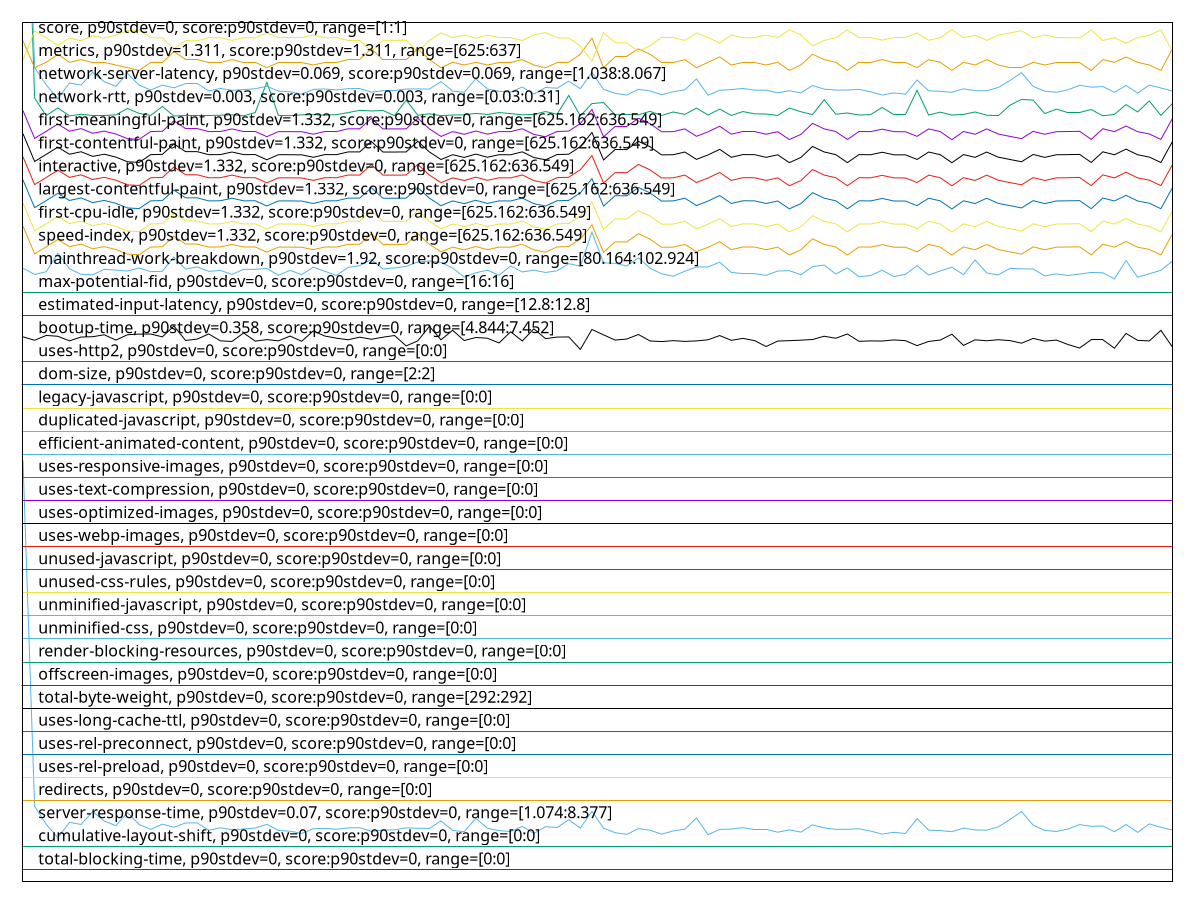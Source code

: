 reset
set terminal svg size 640, 4440 enhanced background rgb 'white'
set output "report_00007_2020-12-11T15:55:29.892Z/correlation/empty/correlation.svg"

$totalBlockingTimeP90Stdev0ScoreP90Stdev0Range00 <<EOF
0 0.5
1 0.5
2 0.5
3 0.5
4 0.5
5 0.5
6 0.5
7 0.5
8 0.5
9 0.5
10 0.5
11 0.5
12 0.5
13 0.5
14 0.5
15 0.5
16 0.5
17 0.5
18 0.5
19 0.5
20 0.5
21 0.5
22 0.5
23 0.5
24 0.5
25 0.5
26 0.5
27 0.5
28 0.5
29 0.5
30 0.5
31 0.5
32 0.5
33 0.5
34 0.5
35 0.5
36 0.5
37 0.5
38 0.5
39 0.5
40 0.5
41 0.5
42 0.5
43 0.5
44 0.5
45 0.5
46 0.5
47 0.5
48 0.5
49 0.5
50 0.5
51 0.5
52 0.5
53 0.5
54 0.5
55 0.5
56 0.5
57 0.5
58 0.5
59 0.5
60 0.5
61 0.5
62 0.5
63 0.5
64 0.5
65 0.5
66 0.5
67 0.5
68 0.5
69 0.5
70 0.5
71 0.5
72 0.5
73 0.5
74 0.5
75 0.5
76 0.5
77 0.5
78 0.5
79 0.5
80 0.5
81 0.5
82 0.5
83 0.5
84 0.5
85 0.5
86 0.5
87 0.5
88 0.5
89 0.5
90 0.5
91 0.5
92 0.5
93 0.5
94 0.5
95 0.5
96 0.5
97 0.5
98 0.5
99 0.5
EOF

$cumulativeLayoutShiftP90Stdev0ScoreP90Stdev0Range00 <<EOF
0 1.5
1 1.5
2 1.5
3 1.5
4 1.5
5 1.5
6 1.5
7 1.5
8 1.5
9 1.5
10 1.5
11 1.5
12 1.5
13 1.5
14 1.5
15 1.5
16 1.5
17 1.5
18 1.5
19 1.5
20 1.5
21 1.5
22 1.5
23 1.5
24 1.5
25 1.5
26 1.5
27 1.5
28 1.5
29 1.5
30 1.5
31 1.5
32 1.5
33 1.5
34 1.5
35 1.5
36 1.5
37 1.5
38 1.5
39 1.5
40 1.5
41 1.5
42 1.5
43 1.5
44 1.5
45 1.5
46 1.5
47 1.5
48 1.5
49 1.5
50 1.5
51 1.5
52 1.5
53 1.5
54 1.5
55 1.5
56 1.5
57 1.5
58 1.5
59 1.5
60 1.5
61 1.5
62 1.5
63 1.5
64 1.5
65 1.5
66 1.5
67 1.5
68 1.5
69 1.5
70 1.5
71 1.5
72 1.5
73 1.5
74 1.5
75 1.5
76 1.5
77 1.5
78 1.5
79 1.5
80 1.5
81 1.5
82 1.5
83 1.5
84 1.5
85 1.5
86 1.5
87 1.5
88 1.5
89 1.5
90 1.5
91 1.5
92 1.5
93 1.5
94 1.5
95 1.5
96 1.5
97 1.5
98 1.5
99 1.5
EOF

$serverResponseTimeP90Stdev007ScoreP90Stdev0Range10748377 <<EOF
0 18.223118210862612
1 3.2547476038338656
2 2.478709265175719
3 1.8905303514376994
4 2.559220447284345
5 2.4697635782747605
6 3.019923322683707
7 2.6151309904153353
8 2.418325878594249
9 2.9841405750798726
10 2.4697635782747605
11 2.257303514376997
12 2.4809456869009585
13 2.3512332268370604
14 2.534619808306709
15 2.5390926517571883
16 2.2192843450479236
17 2.324396166134185
18 2.2416485623003193
19 2.2729584664536744
20 2.315450479233227
21 2.4742364217252395
22 2.210338658146965
23 2.17902875399361
24 2.0806261980830665
25 2.284140575079872
26 2.29979552715655
27 2.261776357827476
28 2.319923322683706
29 2.3288690095846647
30 2.170083067092652
31 2.232702875399361
32 2.234939297124601
33 2.324396166134185
34 2.3042683706070286
35 2.299795527156549
36 2.6218402555910543
37 2.210338658146965
38 2.1589009584664534
39 2.7403706070287543
40 2.3042683706070286
41 2.203629392971246
42 2.167846645367412
43 2.387015974440894
44 2.082862619808307
45 2.371361022364217
46 2.3355782747603833
47 2.6732779552715655
48 2.3132140575079876
49 3.040051118210863
50 2.3065047923322686
51 2.114172523961661
52 2.040370607028754
53 2.2886134185303515
54 2.2237571884984026
55 2.0493162939297127
56 2.190210862619808
57 2.264012779552716
58 2.7493162939297124
59 2.029188498402556
60 2.2550670926517573
61 2.2729584664536744
62 2.3311054313099038
63 2.2528306709265182
64 2.2528306709265173
65 2.134300319488818
66 2.2349392971246003
67 2.138773162939297
68 2.451872204472844
69 2.319923322683706
70 2.257303514376997
71 2.259539936102237
72 2.284140575079872
73 2.18126517571885
74 2.051552715654952
75 2.1298274760383387
76 2.0783897763578274
77 2.7269520766773163
78 2.223757188498402
79 2.205865814696485
80 2.1566645367412143
81 2.3109776357827476
82 2.232702875399361
83 2.2215207667731627
84 2.3646517571884984
85 2.6844600638977636
86 3.0311054313099044
87 2.4362172523961663
88 2.210338658146965
89 2.167846645367412
90 2.2707220447284344
91 2.463054313099042
92 2.389252396166134
93 2.4049073482428116
94 2.1566645367412143
95 2.467527156549521
96 2.1275910543130996
97 2.494364217252396
98 2.3445239616613422
99 2.230466453674121
EOF

$redirectsP90Stdev0ScoreP90Stdev0Range00 <<EOF
0 3.5
1 3.5
2 3.5
3 3.5
4 3.5
5 3.5
6 3.5
7 3.5
8 3.5
9 3.5
10 3.5
11 3.5
12 3.5
13 3.5
14 3.5
15 3.5
16 3.5
17 3.5
18 3.5
19 3.5
20 3.5
21 3.5
22 3.5
23 3.5
24 3.5
25 3.5
26 3.5
27 3.5
28 3.5
29 3.5
30 3.5
31 3.5
32 3.5
33 3.5
34 3.5
35 3.5
36 3.5
37 3.5
38 3.5
39 3.5
40 3.5
41 3.5
42 3.5
43 3.5
44 3.5
45 3.5
46 3.5
47 3.5
48 3.5
49 3.5
50 3.5
51 3.5
52 3.5
53 3.5
54 3.5
55 3.5
56 3.5
57 3.5
58 3.5
59 3.5
60 3.5
61 3.5
62 3.5
63 3.5
64 3.5
65 3.5
66 3.5
67 3.5
68 3.5
69 3.5
70 3.5
71 3.5
72 3.5
73 3.5
74 3.5
75 3.5
76 3.5
77 3.5
78 3.5
79 3.5
80 3.5
81 3.5
82 3.5
83 3.5
84 3.5
85 3.5
86 3.5
87 3.5
88 3.5
89 3.5
90 3.5
91 3.5
92 3.5
93 3.5
94 3.5
95 3.5
96 3.5
97 3.5
98 3.5
99 3.5
EOF

$usesRelPreloadP90Stdev0ScoreP90Stdev0Range00 <<EOF
0 4.5
1 4.5
2 4.5
3 4.5
4 4.5
5 4.5
6 4.5
7 4.5
8 4.5
9 4.5
10 4.5
11 4.5
12 4.5
13 4.5
14 4.5
15 4.5
16 4.5
17 4.5
18 4.5
19 4.5
20 4.5
21 4.5
22 4.5
23 4.5
24 4.5
25 4.5
26 4.5
27 4.5
28 4.5
29 4.5
30 4.5
31 4.5
32 4.5
33 4.5
34 4.5
35 4.5
36 4.5
37 4.5
38 4.5
39 4.5
40 4.5
41 4.5
42 4.5
43 4.5
44 4.5
45 4.5
46 4.5
47 4.5
48 4.5
49 4.5
50 4.5
51 4.5
52 4.5
53 4.5
54 4.5
55 4.5
56 4.5
57 4.5
58 4.5
59 4.5
60 4.5
61 4.5
62 4.5
63 4.5
64 4.5
65 4.5
66 4.5
67 4.5
68 4.5
69 4.5
70 4.5
71 4.5
72 4.5
73 4.5
74 4.5
75 4.5
76 4.5
77 4.5
78 4.5
79 4.5
80 4.5
81 4.5
82 4.5
83 4.5
84 4.5
85 4.5
86 4.5
87 4.5
88 4.5
89 4.5
90 4.5
91 4.5
92 4.5
93 4.5
94 4.5
95 4.5
96 4.5
97 4.5
98 4.5
99 4.5
EOF

$usesRelPreconnectP90Stdev0ScoreP90Stdev0Range00 <<EOF
0 5.5
1 5.5
2 5.5
3 5.5
4 5.5
5 5.5
6 5.5
7 5.5
8 5.5
9 5.5
10 5.5
11 5.5
12 5.5
13 5.5
14 5.5
15 5.5
16 5.5
17 5.5
18 5.5
19 5.5
20 5.5
21 5.5
22 5.5
23 5.5
24 5.5
25 5.5
26 5.5
27 5.5
28 5.5
29 5.5
30 5.5
31 5.5
32 5.5
33 5.5
34 5.5
35 5.5
36 5.5
37 5.5
38 5.5
39 5.5
40 5.5
41 5.5
42 5.5
43 5.5
44 5.5
45 5.5
46 5.5
47 5.5
48 5.5
49 5.5
50 5.5
51 5.5
52 5.5
53 5.5
54 5.5
55 5.5
56 5.5
57 5.5
58 5.5
59 5.5
60 5.5
61 5.5
62 5.5
63 5.5
64 5.5
65 5.5
66 5.5
67 5.5
68 5.5
69 5.5
70 5.5
71 5.5
72 5.5
73 5.5
74 5.5
75 5.5
76 5.5
77 5.5
78 5.5
79 5.5
80 5.5
81 5.5
82 5.5
83 5.5
84 5.5
85 5.5
86 5.5
87 5.5
88 5.5
89 5.5
90 5.5
91 5.5
92 5.5
93 5.5
94 5.5
95 5.5
96 5.5
97 5.5
98 5.5
99 5.5
EOF

$usesLongCacheTtlP90Stdev0ScoreP90Stdev0Range00 <<EOF
0 6.5
1 6.5
2 6.5
3 6.5
4 6.5
5 6.5
6 6.5
7 6.5
8 6.5
9 6.5
10 6.5
11 6.5
12 6.5
13 6.5
14 6.5
15 6.5
16 6.5
17 6.5
18 6.5
19 6.5
20 6.5
21 6.5
22 6.5
23 6.5
24 6.5
25 6.5
26 6.5
27 6.5
28 6.5
29 6.5
30 6.5
31 6.5
32 6.5
33 6.5
34 6.5
35 6.5
36 6.5
37 6.5
38 6.5
39 6.5
40 6.5
41 6.5
42 6.5
43 6.5
44 6.5
45 6.5
46 6.5
47 6.5
48 6.5
49 6.5
50 6.5
51 6.5
52 6.5
53 6.5
54 6.5
55 6.5
56 6.5
57 6.5
58 6.5
59 6.5
60 6.5
61 6.5
62 6.5
63 6.5
64 6.5
65 6.5
66 6.5
67 6.5
68 6.5
69 6.5
70 6.5
71 6.5
72 6.5
73 6.5
74 6.5
75 6.5
76 6.5
77 6.5
78 6.5
79 6.5
80 6.5
81 6.5
82 6.5
83 6.5
84 6.5
85 6.5
86 6.5
87 6.5
88 6.5
89 6.5
90 6.5
91 6.5
92 6.5
93 6.5
94 6.5
95 6.5
96 6.5
97 6.5
98 6.5
99 6.5
EOF

$totalByteWeightP90Stdev0ScoreP90Stdev0Range292292 <<EOF
0 7.5
1 7.5
2 7.5
3 7.5
4 7.5
5 7.5
6 7.5
7 7.5
8 7.5
9 7.5
10 7.5
11 7.5
12 7.5
13 7.5
14 7.5
15 7.5
16 7.5
17 7.5
18 7.5
19 7.5
20 7.5
21 7.5
22 7.5
23 7.5
24 7.5
25 7.5
26 7.5
27 7.5
28 7.5
29 7.5
30 7.5
31 7.5
32 7.5
33 7.5
34 7.5
35 7.5
36 7.5
37 7.5
38 7.5
39 7.5
40 7.5
41 7.5
42 7.5
43 7.5
44 7.5
45 7.5
46 7.5
47 7.5
48 7.5
49 7.5
50 7.5
51 7.5
52 7.5
53 7.5
54 7.5
55 7.5
56 7.5
57 7.5
58 7.5
59 7.5
60 7.5
61 7.5
62 7.5
63 7.5
64 7.5
65 7.5
66 7.5
67 7.5
68 7.5
69 7.5
70 7.5
71 7.5
72 7.5
73 7.5
74 7.5
75 7.5
76 7.5
77 7.5
78 7.5
79 7.5
80 7.5
81 7.5
82 7.5
83 7.5
84 7.5
85 7.5
86 7.5
87 7.5
88 7.5
89 7.5
90 7.5
91 7.5
92 7.5
93 7.5
94 7.5
95 7.5
96 7.5
97 7.5
98 7.5
99 7.5
EOF

$offscreenImagesP90Stdev0ScoreP90Stdev0Range00 <<EOF
0 8.5
1 8.5
2 8.5
3 8.5
4 8.5
5 8.5
6 8.5
7 8.5
8 8.5
9 8.5
10 8.5
11 8.5
12 8.5
13 8.5
14 8.5
15 8.5
16 8.5
17 8.5
18 8.5
19 8.5
20 8.5
21 8.5
22 8.5
23 8.5
24 8.5
25 8.5
26 8.5
27 8.5
28 8.5
29 8.5
30 8.5
31 8.5
32 8.5
33 8.5
34 8.5
35 8.5
36 8.5
37 8.5
38 8.5
39 8.5
40 8.5
41 8.5
42 8.5
43 8.5
44 8.5
45 8.5
46 8.5
47 8.5
48 8.5
49 8.5
50 8.5
51 8.5
52 8.5
53 8.5
54 8.5
55 8.5
56 8.5
57 8.5
58 8.5
59 8.5
60 8.5
61 8.5
62 8.5
63 8.5
64 8.5
65 8.5
66 8.5
67 8.5
68 8.5
69 8.5
70 8.5
71 8.5
72 8.5
73 8.5
74 8.5
75 8.5
76 8.5
77 8.5
78 8.5
79 8.5
80 8.5
81 8.5
82 8.5
83 8.5
84 8.5
85 8.5
86 8.5
87 8.5
88 8.5
89 8.5
90 8.5
91 8.5
92 8.5
93 8.5
94 8.5
95 8.5
96 8.5
97 8.5
98 8.5
99 8.5
EOF

$renderBlockingResourcesP90Stdev0ScoreP90Stdev0Range00 <<EOF
0 9.5
1 9.5
2 9.5
3 9.5
4 9.5
5 9.5
6 9.5
7 9.5
8 9.5
9 9.5
10 9.5
11 9.5
12 9.5
13 9.5
14 9.5
15 9.5
16 9.5
17 9.5
18 9.5
19 9.5
20 9.5
21 9.5
22 9.5
23 9.5
24 9.5
25 9.5
26 9.5
27 9.5
28 9.5
29 9.5
30 9.5
31 9.5
32 9.5
33 9.5
34 9.5
35 9.5
36 9.5
37 9.5
38 9.5
39 9.5
40 9.5
41 9.5
42 9.5
43 9.5
44 9.5
45 9.5
46 9.5
47 9.5
48 9.5
49 9.5
50 9.5
51 9.5
52 9.5
53 9.5
54 9.5
55 9.5
56 9.5
57 9.5
58 9.5
59 9.5
60 9.5
61 9.5
62 9.5
63 9.5
64 9.5
65 9.5
66 9.5
67 9.5
68 9.5
69 9.5
70 9.5
71 9.5
72 9.5
73 9.5
74 9.5
75 9.5
76 9.5
77 9.5
78 9.5
79 9.5
80 9.5
81 9.5
82 9.5
83 9.5
84 9.5
85 9.5
86 9.5
87 9.5
88 9.5
89 9.5
90 9.5
91 9.5
92 9.5
93 9.5
94 9.5
95 9.5
96 9.5
97 9.5
98 9.5
99 9.5
EOF

$unminifiedCssP90Stdev0ScoreP90Stdev0Range00 <<EOF
0 10.5
1 10.5
2 10.5
3 10.5
4 10.5
5 10.5
6 10.5
7 10.5
8 10.5
9 10.5
10 10.5
11 10.5
12 10.5
13 10.5
14 10.5
15 10.5
16 10.5
17 10.5
18 10.5
19 10.5
20 10.5
21 10.5
22 10.5
23 10.5
24 10.5
25 10.5
26 10.5
27 10.5
28 10.5
29 10.5
30 10.5
31 10.5
32 10.5
33 10.5
34 10.5
35 10.5
36 10.5
37 10.5
38 10.5
39 10.5
40 10.5
41 10.5
42 10.5
43 10.5
44 10.5
45 10.5
46 10.5
47 10.5
48 10.5
49 10.5
50 10.5
51 10.5
52 10.5
53 10.5
54 10.5
55 10.5
56 10.5
57 10.5
58 10.5
59 10.5
60 10.5
61 10.5
62 10.5
63 10.5
64 10.5
65 10.5
66 10.5
67 10.5
68 10.5
69 10.5
70 10.5
71 10.5
72 10.5
73 10.5
74 10.5
75 10.5
76 10.5
77 10.5
78 10.5
79 10.5
80 10.5
81 10.5
82 10.5
83 10.5
84 10.5
85 10.5
86 10.5
87 10.5
88 10.5
89 10.5
90 10.5
91 10.5
92 10.5
93 10.5
94 10.5
95 10.5
96 10.5
97 10.5
98 10.5
99 10.5
EOF

$unminifiedJavascriptP90Stdev0ScoreP90Stdev0Range00 <<EOF
0 11.5
1 11.5
2 11.5
3 11.5
4 11.5
5 11.5
6 11.5
7 11.5
8 11.5
9 11.5
10 11.5
11 11.5
12 11.5
13 11.5
14 11.5
15 11.5
16 11.5
17 11.5
18 11.5
19 11.5
20 11.5
21 11.5
22 11.5
23 11.5
24 11.5
25 11.5
26 11.5
27 11.5
28 11.5
29 11.5
30 11.5
31 11.5
32 11.5
33 11.5
34 11.5
35 11.5
36 11.5
37 11.5
38 11.5
39 11.5
40 11.5
41 11.5
42 11.5
43 11.5
44 11.5
45 11.5
46 11.5
47 11.5
48 11.5
49 11.5
50 11.5
51 11.5
52 11.5
53 11.5
54 11.5
55 11.5
56 11.5
57 11.5
58 11.5
59 11.5
60 11.5
61 11.5
62 11.5
63 11.5
64 11.5
65 11.5
66 11.5
67 11.5
68 11.5
69 11.5
70 11.5
71 11.5
72 11.5
73 11.5
74 11.5
75 11.5
76 11.5
77 11.5
78 11.5
79 11.5
80 11.5
81 11.5
82 11.5
83 11.5
84 11.5
85 11.5
86 11.5
87 11.5
88 11.5
89 11.5
90 11.5
91 11.5
92 11.5
93 11.5
94 11.5
95 11.5
96 11.5
97 11.5
98 11.5
99 11.5
EOF

$unusedCssRulesP90Stdev0ScoreP90Stdev0Range00 <<EOF
0 12.5
1 12.5
2 12.5
3 12.5
4 12.5
5 12.5
6 12.5
7 12.5
8 12.5
9 12.5
10 12.5
11 12.5
12 12.5
13 12.5
14 12.5
15 12.5
16 12.5
17 12.5
18 12.5
19 12.5
20 12.5
21 12.5
22 12.5
23 12.5
24 12.5
25 12.5
26 12.5
27 12.5
28 12.5
29 12.5
30 12.5
31 12.5
32 12.5
33 12.5
34 12.5
35 12.5
36 12.5
37 12.5
38 12.5
39 12.5
40 12.5
41 12.5
42 12.5
43 12.5
44 12.5
45 12.5
46 12.5
47 12.5
48 12.5
49 12.5
50 12.5
51 12.5
52 12.5
53 12.5
54 12.5
55 12.5
56 12.5
57 12.5
58 12.5
59 12.5
60 12.5
61 12.5
62 12.5
63 12.5
64 12.5
65 12.5
66 12.5
67 12.5
68 12.5
69 12.5
70 12.5
71 12.5
72 12.5
73 12.5
74 12.5
75 12.5
76 12.5
77 12.5
78 12.5
79 12.5
80 12.5
81 12.5
82 12.5
83 12.5
84 12.5
85 12.5
86 12.5
87 12.5
88 12.5
89 12.5
90 12.5
91 12.5
92 12.5
93 12.5
94 12.5
95 12.5
96 12.5
97 12.5
98 12.5
99 12.5
EOF

$unusedJavascriptP90Stdev0ScoreP90Stdev0Range00 <<EOF
0 13.5
1 13.5
2 13.5
3 13.5
4 13.5
5 13.5
6 13.5
7 13.5
8 13.5
9 13.5
10 13.5
11 13.5
12 13.5
13 13.5
14 13.5
15 13.5
16 13.5
17 13.5
18 13.5
19 13.5
20 13.5
21 13.5
22 13.5
23 13.5
24 13.5
25 13.5
26 13.5
27 13.5
28 13.5
29 13.5
30 13.5
31 13.5
32 13.5
33 13.5
34 13.5
35 13.5
36 13.5
37 13.5
38 13.5
39 13.5
40 13.5
41 13.5
42 13.5
43 13.5
44 13.5
45 13.5
46 13.5
47 13.5
48 13.5
49 13.5
50 13.5
51 13.5
52 13.5
53 13.5
54 13.5
55 13.5
56 13.5
57 13.5
58 13.5
59 13.5
60 13.5
61 13.5
62 13.5
63 13.5
64 13.5
65 13.5
66 13.5
67 13.5
68 13.5
69 13.5
70 13.5
71 13.5
72 13.5
73 13.5
74 13.5
75 13.5
76 13.5
77 13.5
78 13.5
79 13.5
80 13.5
81 13.5
82 13.5
83 13.5
84 13.5
85 13.5
86 13.5
87 13.5
88 13.5
89 13.5
90 13.5
91 13.5
92 13.5
93 13.5
94 13.5
95 13.5
96 13.5
97 13.5
98 13.5
99 13.5
EOF

$usesWebpImagesP90Stdev0ScoreP90Stdev0Range00 <<EOF
0 14.5
1 14.5
2 14.5
3 14.5
4 14.5
5 14.5
6 14.5
7 14.5
8 14.5
9 14.5
10 14.5
11 14.5
12 14.5
13 14.5
14 14.5
15 14.5
16 14.5
17 14.5
18 14.5
19 14.5
20 14.5
21 14.5
22 14.5
23 14.5
24 14.5
25 14.5
26 14.5
27 14.5
28 14.5
29 14.5
30 14.5
31 14.5
32 14.5
33 14.5
34 14.5
35 14.5
36 14.5
37 14.5
38 14.5
39 14.5
40 14.5
41 14.5
42 14.5
43 14.5
44 14.5
45 14.5
46 14.5
47 14.5
48 14.5
49 14.5
50 14.5
51 14.5
52 14.5
53 14.5
54 14.5
55 14.5
56 14.5
57 14.5
58 14.5
59 14.5
60 14.5
61 14.5
62 14.5
63 14.5
64 14.5
65 14.5
66 14.5
67 14.5
68 14.5
69 14.5
70 14.5
71 14.5
72 14.5
73 14.5
74 14.5
75 14.5
76 14.5
77 14.5
78 14.5
79 14.5
80 14.5
81 14.5
82 14.5
83 14.5
84 14.5
85 14.5
86 14.5
87 14.5
88 14.5
89 14.5
90 14.5
91 14.5
92 14.5
93 14.5
94 14.5
95 14.5
96 14.5
97 14.5
98 14.5
99 14.5
EOF

$usesOptimizedImagesP90Stdev0ScoreP90Stdev0Range00 <<EOF
0 15.5
1 15.5
2 15.5
3 15.5
4 15.5
5 15.5
6 15.5
7 15.5
8 15.5
9 15.5
10 15.5
11 15.5
12 15.5
13 15.5
14 15.5
15 15.5
16 15.5
17 15.5
18 15.5
19 15.5
20 15.5
21 15.5
22 15.5
23 15.5
24 15.5
25 15.5
26 15.5
27 15.5
28 15.5
29 15.5
30 15.5
31 15.5
32 15.5
33 15.5
34 15.5
35 15.5
36 15.5
37 15.5
38 15.5
39 15.5
40 15.5
41 15.5
42 15.5
43 15.5
44 15.5
45 15.5
46 15.5
47 15.5
48 15.5
49 15.5
50 15.5
51 15.5
52 15.5
53 15.5
54 15.5
55 15.5
56 15.5
57 15.5
58 15.5
59 15.5
60 15.5
61 15.5
62 15.5
63 15.5
64 15.5
65 15.5
66 15.5
67 15.5
68 15.5
69 15.5
70 15.5
71 15.5
72 15.5
73 15.5
74 15.5
75 15.5
76 15.5
77 15.5
78 15.5
79 15.5
80 15.5
81 15.5
82 15.5
83 15.5
84 15.5
85 15.5
86 15.5
87 15.5
88 15.5
89 15.5
90 15.5
91 15.5
92 15.5
93 15.5
94 15.5
95 15.5
96 15.5
97 15.5
98 15.5
99 15.5
EOF

$usesTextCompressionP90Stdev0ScoreP90Stdev0Range00 <<EOF
0 16.5
1 16.5
2 16.5
3 16.5
4 16.5
5 16.5
6 16.5
7 16.5
8 16.5
9 16.5
10 16.5
11 16.5
12 16.5
13 16.5
14 16.5
15 16.5
16 16.5
17 16.5
18 16.5
19 16.5
20 16.5
21 16.5
22 16.5
23 16.5
24 16.5
25 16.5
26 16.5
27 16.5
28 16.5
29 16.5
30 16.5
31 16.5
32 16.5
33 16.5
34 16.5
35 16.5
36 16.5
37 16.5
38 16.5
39 16.5
40 16.5
41 16.5
42 16.5
43 16.5
44 16.5
45 16.5
46 16.5
47 16.5
48 16.5
49 16.5
50 16.5
51 16.5
52 16.5
53 16.5
54 16.5
55 16.5
56 16.5
57 16.5
58 16.5
59 16.5
60 16.5
61 16.5
62 16.5
63 16.5
64 16.5
65 16.5
66 16.5
67 16.5
68 16.5
69 16.5
70 16.5
71 16.5
72 16.5
73 16.5
74 16.5
75 16.5
76 16.5
77 16.5
78 16.5
79 16.5
80 16.5
81 16.5
82 16.5
83 16.5
84 16.5
85 16.5
86 16.5
87 16.5
88 16.5
89 16.5
90 16.5
91 16.5
92 16.5
93 16.5
94 16.5
95 16.5
96 16.5
97 16.5
98 16.5
99 16.5
EOF

$usesResponsiveImagesP90Stdev0ScoreP90Stdev0Range00 <<EOF
0 17.5
1 17.5
2 17.5
3 17.5
4 17.5
5 17.5
6 17.5
7 17.5
8 17.5
9 17.5
10 17.5
11 17.5
12 17.5
13 17.5
14 17.5
15 17.5
16 17.5
17 17.5
18 17.5
19 17.5
20 17.5
21 17.5
22 17.5
23 17.5
24 17.5
25 17.5
26 17.5
27 17.5
28 17.5
29 17.5
30 17.5
31 17.5
32 17.5
33 17.5
34 17.5
35 17.5
36 17.5
37 17.5
38 17.5
39 17.5
40 17.5
41 17.5
42 17.5
43 17.5
44 17.5
45 17.5
46 17.5
47 17.5
48 17.5
49 17.5
50 17.5
51 17.5
52 17.5
53 17.5
54 17.5
55 17.5
56 17.5
57 17.5
58 17.5
59 17.5
60 17.5
61 17.5
62 17.5
63 17.5
64 17.5
65 17.5
66 17.5
67 17.5
68 17.5
69 17.5
70 17.5
71 17.5
72 17.5
73 17.5
74 17.5
75 17.5
76 17.5
77 17.5
78 17.5
79 17.5
80 17.5
81 17.5
82 17.5
83 17.5
84 17.5
85 17.5
86 17.5
87 17.5
88 17.5
89 17.5
90 17.5
91 17.5
92 17.5
93 17.5
94 17.5
95 17.5
96 17.5
97 17.5
98 17.5
99 17.5
EOF

$efficientAnimatedContentP90Stdev0ScoreP90Stdev0Range00 <<EOF
0 18.5
1 18.5
2 18.5
3 18.5
4 18.5
5 18.5
6 18.5
7 18.5
8 18.5
9 18.5
10 18.5
11 18.5
12 18.5
13 18.5
14 18.5
15 18.5
16 18.5
17 18.5
18 18.5
19 18.5
20 18.5
21 18.5
22 18.5
23 18.5
24 18.5
25 18.5
26 18.5
27 18.5
28 18.5
29 18.5
30 18.5
31 18.5
32 18.5
33 18.5
34 18.5
35 18.5
36 18.5
37 18.5
38 18.5
39 18.5
40 18.5
41 18.5
42 18.5
43 18.5
44 18.5
45 18.5
46 18.5
47 18.5
48 18.5
49 18.5
50 18.5
51 18.5
52 18.5
53 18.5
54 18.5
55 18.5
56 18.5
57 18.5
58 18.5
59 18.5
60 18.5
61 18.5
62 18.5
63 18.5
64 18.5
65 18.5
66 18.5
67 18.5
68 18.5
69 18.5
70 18.5
71 18.5
72 18.5
73 18.5
74 18.5
75 18.5
76 18.5
77 18.5
78 18.5
79 18.5
80 18.5
81 18.5
82 18.5
83 18.5
84 18.5
85 18.5
86 18.5
87 18.5
88 18.5
89 18.5
90 18.5
91 18.5
92 18.5
93 18.5
94 18.5
95 18.5
96 18.5
97 18.5
98 18.5
99 18.5
EOF

$duplicatedJavascriptP90Stdev0ScoreP90Stdev0Range00 <<EOF
0 19.5
1 19.5
2 19.5
3 19.5
4 19.5
5 19.5
6 19.5
7 19.5
8 19.5
9 19.5
10 19.5
11 19.5
12 19.5
13 19.5
14 19.5
15 19.5
16 19.5
17 19.5
18 19.5
19 19.5
20 19.5
21 19.5
22 19.5
23 19.5
24 19.5
25 19.5
26 19.5
27 19.5
28 19.5
29 19.5
30 19.5
31 19.5
32 19.5
33 19.5
34 19.5
35 19.5
36 19.5
37 19.5
38 19.5
39 19.5
40 19.5
41 19.5
42 19.5
43 19.5
44 19.5
45 19.5
46 19.5
47 19.5
48 19.5
49 19.5
50 19.5
51 19.5
52 19.5
53 19.5
54 19.5
55 19.5
56 19.5
57 19.5
58 19.5
59 19.5
60 19.5
61 19.5
62 19.5
63 19.5
64 19.5
65 19.5
66 19.5
67 19.5
68 19.5
69 19.5
70 19.5
71 19.5
72 19.5
73 19.5
74 19.5
75 19.5
76 19.5
77 19.5
78 19.5
79 19.5
80 19.5
81 19.5
82 19.5
83 19.5
84 19.5
85 19.5
86 19.5
87 19.5
88 19.5
89 19.5
90 19.5
91 19.5
92 19.5
93 19.5
94 19.5
95 19.5
96 19.5
97 19.5
98 19.5
99 19.5
EOF

$legacyJavascriptP90Stdev0ScoreP90Stdev0Range00 <<EOF
0 20.5
1 20.5
2 20.5
3 20.5
4 20.5
5 20.5
6 20.5
7 20.5
8 20.5
9 20.5
10 20.5
11 20.5
12 20.5
13 20.5
14 20.5
15 20.5
16 20.5
17 20.5
18 20.5
19 20.5
20 20.5
21 20.5
22 20.5
23 20.5
24 20.5
25 20.5
26 20.5
27 20.5
28 20.5
29 20.5
30 20.5
31 20.5
32 20.5
33 20.5
34 20.5
35 20.5
36 20.5
37 20.5
38 20.5
39 20.5
40 20.5
41 20.5
42 20.5
43 20.5
44 20.5
45 20.5
46 20.5
47 20.5
48 20.5
49 20.5
50 20.5
51 20.5
52 20.5
53 20.5
54 20.5
55 20.5
56 20.5
57 20.5
58 20.5
59 20.5
60 20.5
61 20.5
62 20.5
63 20.5
64 20.5
65 20.5
66 20.5
67 20.5
68 20.5
69 20.5
70 20.5
71 20.5
72 20.5
73 20.5
74 20.5
75 20.5
76 20.5
77 20.5
78 20.5
79 20.5
80 20.5
81 20.5
82 20.5
83 20.5
84 20.5
85 20.5
86 20.5
87 20.5
88 20.5
89 20.5
90 20.5
91 20.5
92 20.5
93 20.5
94 20.5
95 20.5
96 20.5
97 20.5
98 20.5
99 20.5
EOF

$domSizeP90Stdev0ScoreP90Stdev0Range22 <<EOF
0 21.5
1 21.5
2 21.5
3 21.5
4 21.5
5 21.5
6 21.5
7 21.5
8 21.5
9 21.5
10 21.5
11 21.5
12 21.5
13 21.5
14 21.5
15 21.5
16 21.5
17 21.5
18 21.5
19 21.5
20 21.5
21 21.5
22 21.5
23 21.5
24 21.5
25 21.5
26 21.5
27 21.5
28 21.5
29 21.5
30 21.5
31 21.5
32 21.5
33 21.5
34 21.5
35 21.5
36 21.5
37 21.5
38 21.5
39 21.5
40 21.5
41 21.5
42 21.5
43 21.5
44 21.5
45 21.5
46 21.5
47 21.5
48 21.5
49 21.5
50 21.5
51 21.5
52 21.5
53 21.5
54 21.5
55 21.5
56 21.5
57 21.5
58 21.5
59 21.5
60 21.5
61 21.5
62 21.5
63 21.5
64 21.5
65 21.5
66 21.5
67 21.5
68 21.5
69 21.5
70 21.5
71 21.5
72 21.5
73 21.5
74 21.5
75 21.5
76 21.5
77 21.5
78 21.5
79 21.5
80 21.5
81 21.5
82 21.5
83 21.5
84 21.5
85 21.5
86 21.5
87 21.5
88 21.5
89 21.5
90 21.5
91 21.5
92 21.5
93 21.5
94 21.5
95 21.5
96 21.5
97 21.5
98 21.5
99 21.5
EOF

$usesHttp2P90Stdev0ScoreP90Stdev0Range00 <<EOF
0 22.5
1 22.5
2 22.5
3 22.5
4 22.5
5 22.5
6 22.5
7 22.5
8 22.5
9 22.5
10 22.5
11 22.5
12 22.5
13 22.5
14 22.5
15 22.5
16 22.5
17 22.5
18 22.5
19 22.5
20 22.5
21 22.5
22 22.5
23 22.5
24 22.5
25 22.5
26 22.5
27 22.5
28 22.5
29 22.5
30 22.5
31 22.5
32 22.5
33 22.5
34 22.5
35 22.5
36 22.5
37 22.5
38 22.5
39 22.5
40 22.5
41 22.5
42 22.5
43 22.5
44 22.5
45 22.5
46 22.5
47 22.5
48 22.5
49 22.5
50 22.5
51 22.5
52 22.5
53 22.5
54 22.5
55 22.5
56 22.5
57 22.5
58 22.5
59 22.5
60 22.5
61 22.5
62 22.5
63 22.5
64 22.5
65 22.5
66 22.5
67 22.5
68 22.5
69 22.5
70 22.5
71 22.5
72 22.5
73 22.5
74 22.5
75 22.5
76 22.5
77 22.5
78 22.5
79 22.5
80 22.5
81 22.5
82 22.5
83 22.5
84 22.5
85 22.5
86 22.5
87 22.5
88 22.5
89 22.5
90 22.5
91 22.5
92 22.5
93 22.5
94 22.5
95 22.5
96 22.5
97 22.5
98 22.5
99 22.5
EOF

$bootupTimeP90Stdev0358ScoreP90Stdev0Range48447452 <<EOF
0 23.581035476718405
1 23.43358536585366
2 23.64156762749446
3 23.60586917960089
4 23.408751662971177
5 23.57327494456763
6 23.587243902439027
7 23.671057649667407
8 23.43979379157428
9 23.672609756097565
10 23.700547671840358
11 23.70365188470067
12 23.581035476718405
13 24.04977161862528
14 23.42427272727273
15 23.483252771618627
16 23.706756097560977
17 23.408751662971177
18 23.380813747228384
19 23.750215077605322
20 23.39478270509978
21 23.46307538802661
22 23.407199556541023
23 23.61518181818182
24 23.390126385809314
25 23.837133037694016
26 23.61518181818182
27 23.523607538802665
28 23.45376274944568
29 23.568618625277164
30 23.47549223946785
31 23.56706651884701
32 23.63846341463415
33 23.189904656319293
34 23.408751662971177
35 24.031146341463415
36 23.45376274944568
37 23.866623059866964
38 23.421168514412418
39 23.553097560975612
40 23.522055432372508
41 23.315625277161864
42 23.801434589800444
43 23.40254323725056
44 23.928707317073172
45 23.503430155210644
46 23.571722838137475
47 23.577931263858094
48 23.03779822616408
49 23.90076940133038
50 23.666401330376942
51 23.441345898004435
52 23.486356984478938
53 23.68347450110865
54 23.402543237250555
55 23.37615742793792
56 23.416512195121953
57 23.383917960088695
58 23.405647450110866
59 23.45376274944568
60 23.63691130820399
61 23.43048115299335
62 23.51429490022173
63 23.419616407982264
64 23.1619667405765
65 23.399439024390247
66 23.416512195121953
67 23.438241685144128
68 23.46617960088692
69 23.607421286031045
70 23.520503325942354
71 23.705203991130823
72 23.38857427937916
73 23.405647450110866
74 23.399439024390247
75 23.44910643015521
76 23.416512195121953
77 23.20076940133038
78 23.382365853658538
79 23.442898004434593
80 23.695891352549893
81 23.211634146341467
82 23.45376274944568
83 23.41185587583149
84 23.456866962305988
85 23.418064301552107
86 23.306312638580934
87 23.51429490022173
88 23.39478270509978
89 23.441345898004435
90 23.24888470066519
91 23.09677827050998
92 23.470835920177386
93 23.470835920177386
94 23.089017738359203
95 23.72848558758315
96 23.43048115299335
97 23.404095343680712
98 23.8619667405765
99 23.13558093126386
EOF

$estimatedInputLatencyP90Stdev0ScoreP90Stdev0Range128128 <<EOF
0 24.500000000000185
1 24.500000000000185
2 24.500000000000185
3 24.500000000000185
4 24.500000000000185
5 24.500000000000185
6 24.500000000000185
7 24.500000000000185
8 24.500000000000185
9 24.500000000000185
10 24.500000000000185
11 24.500000000000185
12 24.500000000000185
13 24.500000000000185
14 24.500000000000185
15 24.500000000000185
16 24.500000000000185
17 24.500000000000185
18 24.500000000000185
19 24.500000000000185
20 24.500000000000185
21 24.500000000000185
22 24.500000000000185
23 24.500000000000185
24 24.500000000000185
25 24.500000000000185
26 24.500000000000185
27 24.500000000000185
28 24.500000000000185
29 24.500000000000185
30 24.500000000000185
31 24.500000000000185
32 24.500000000000185
33 24.500000000000185
34 24.500000000000185
35 24.500000000000185
36 24.500000000000185
37 24.500000000000185
38 24.500000000000185
39 24.500000000000185
40 24.500000000000185
41 24.500000000000185
42 24.500000000000185
43 24.500000000000185
44 24.500000000000185
45 24.500000000000185
46 24.500000000000185
47 24.500000000000185
48 24.500000000000185
49 24.500000000000185
50 24.500000000000185
51 24.500000000000185
52 24.500000000000185
53 24.500000000000185
54 24.500000000000185
55 24.500000000000185
56 24.500000000000185
57 24.500000000000185
58 24.500000000000185
59 24.500000000000185
60 24.500000000000185
61 24.500000000000185
62 24.500000000000185
63 24.500000000000185
64 24.500000000000185
65 24.500000000000185
66 24.500000000000185
67 24.500000000000185
68 24.500000000000185
69 24.500000000000185
70 24.500000000000185
71 24.500000000000185
72 24.500000000000185
73 24.500000000000185
74 24.500000000000185
75 24.500000000000185
76 24.500000000000185
77 24.500000000000185
78 24.500000000000185
79 24.500000000000185
80 24.500000000000185
81 24.500000000000185
82 24.500000000000185
83 24.500000000000185
84 24.500000000000185
85 24.500000000000185
86 24.500000000000185
87 24.500000000000185
88 24.500000000000185
89 24.500000000000185
90 24.500000000000185
91 24.500000000000185
92 24.500000000000185
93 24.500000000000185
94 24.500000000000185
95 24.500000000000185
96 24.500000000000185
97 24.500000000000185
98 24.500000000000185
99 24.500000000000185
EOF

$maxPotentialFidP90Stdev0ScoreP90Stdev0Range1616 <<EOF
0 25.5
1 25.5
2 25.5
3 25.5
4 25.5
5 25.5
6 25.5
7 25.5
8 25.5
9 25.5
10 25.5
11 25.5
12 25.5
13 25.5
14 25.5
15 25.5
16 25.5
17 25.5
18 25.5
19 25.5
20 25.5
21 25.5
22 25.5
23 25.5
24 25.5
25 25.5
26 25.5
27 25.5
28 25.5
29 25.5
30 25.5
31 25.5
32 25.5
33 25.5
34 25.5
35 25.5
36 25.5
37 25.5
38 25.5
39 25.5
40 25.5
41 25.5
42 25.5
43 25.5
44 25.5
45 25.5
46 25.5
47 25.5
48 25.5
49 25.5
50 25.5
51 25.5
52 25.5
53 25.5
54 25.5
55 25.5
56 25.5
57 25.5
58 25.5
59 25.5
60 25.5
61 25.5
62 25.5
63 25.5
64 25.5
65 25.5
66 25.5
67 25.5
68 25.5
69 25.5
70 25.5
71 25.5
72 25.5
73 25.5
74 25.5
75 25.5
76 25.5
77 25.5
78 25.5
79 25.5
80 25.5
81 25.5
82 25.5
83 25.5
84 25.5
85 25.5
86 25.5
87 25.5
88 25.5
89 25.5
90 25.5
91 25.5
92 25.5
93 25.5
94 25.5
95 25.5
96 25.5
97 25.5
98 25.5
99 25.5
EOF

$mainthreadWorkBreakdownP90Stdev192ScoreP90Stdev0Range80164102924 <<EOF
0 26.553824276282377
1 26.284347384459114
2 26.399888268156424
3 27.2008532249873
4 26.530360589131536
5 26.290746571863888
6 26.26514982224479
7 26.50405281868969
8 26.47276790248857
9 26.429395632300658
10 26.561645505332656
11 26.403443372270186
12 26.420507872016252
13 27.03767394616556
14 26.511874047739965
15 26.611061452513965
16 26.417663788725243
17 26.454992381919755
18 26.28470289487049
19 26.503697308278312
20 26.50298628745556
21 26.54351447435246
22 26.248085322498728
23 26.458191975622142
24 26.272615540883695
25 26.59577450482478
26 26.41837480954799
27 26.23990858303707
28 26.585820213306246
29 26.666521076688674
30 26.930309801929912
31 26.519695276790245
32 26.56484509903504
33 26.62990350431691
34 26.82401218892839
35 26.86525139664804
36 26.803037074657183
37 26.55986795327577
38 26.166673438293547
39 26.354027425088876
40 26.46885728796343
41 26.250573895378363
42 26.65123412899949
43 26.389222955815132
44 26.468146267140675
45 26.368603351955304
46 26.442194007110206
47 26.750777044184865
48 26.643057389537834
49 28.11167089893347
50 26.7863280853225
51 26.766063991874045
52 26.648745556119856
53 27.00425596749619
54 26.555601828339256
55 26.309588623666833
56 26.20329101066531
57 26.424773996952766
58 26.607861858811578
59 26.607150837988826
60 26.818324022346367
61 26.371447435246317
62 26.320253936008122
63 26.31812087353987
64 26.241330624682575
65 26.43117318435754
66 26.447171152869473
67 26.270837988826816
68 26.623859827323514
69 26.688562722194003
70 26.302478415439307
71 26.56306754697816
72 26.18196038598273
73 26.233864906043678
74 26.465657694261044
75 26.191914677501266
76 26.287902488572875
77 26.661188420518027
78 26.256973082783137
79 26.43401726764855
80 26.59577450482478
81 26.272971051295073
82 26.91466734382935
83 26.347628237684102
84 26.26159471813103
85 26.546358557643472
86 26.527516505840527
87 26.51933976637887
88 26.21893346876587
89 26.307455561198577
90 26.235286947689183
91 26.29750126968004
92 26.370025393600812
93 26.355804977145755
94 26.088816658202134
95 26.886582021330625
96 26.16276282376841
97 26.31172168613509
98 26.4603250380904
99 26.86276282376841
EOF

$speedIndexP90Stdev1332ScoreP90Stdev0Range625162636549 <<EOF
0 28.37356968721251
1 27.174604645814156
2 27.481170883164665
3 27.795257819687208
4 27.485327966881314
5 27.59558555657773
6 27.393952621895124
7 27.48813385464581
8 27.363001609935594
9 27.16156991720331
10 27.135534958601653
11 27.469769089236422
12 27.480509659613602
13 27.9346322447102
14 27.599041168353253
15 27.59927115915363
16 27.467831416743323
17 27.473201701931913
18 27.58390777368905
19 27.470608555657762
20 27.47251747930082
21 27.24813845446181
22 27.467354185832562
23 27.465761499540008
24 27.460632704691804
25 27.356084636614526
26 27.471936752529885
27 27.46993008279668
28 27.58774287028517
29 27.588013109475625
30 28.039881784728607
31 27.58308555657773
32 27.58363178472861
33 27.586920653173877
34 28.04714374425022
35 27.586811407543692
36 27.258539788408456
37 27.467319687212495
38 27.34966214351425
39 27.49443560257589
40 27.357102345906156
41 27.46676770929163
42 27.46501402943882
43 27.591382474701007
44 27.345717801287933
45 27.245315317387295
46 27.473690432382696
47 27.489467801287944
48 27.817664673413063
49 28.428980220791175
50 27.24122148114074
51 27.692348436062545
52 27.688519089236422
53 28.04630427782888
54 27.812685372585094
55 27.459074517019317
56 27.466025988960425
57 27.585023229070828
58 27.264456301747913
59 27.4580050597976
60 27.699110165593368
61 27.355578656853723
62 27.473236200551966
63 27.469401103955832
64 27.35442295308188
65 27.46344434222631
66 27.123011959521605
67 27.34836844526218
68 27.824690892364302
69 27.586656163753446
70 27.46966559337625
71 27.1246908923643
72 27.47111453541858
73 27.465790248390064
74 27.573512189512414
75 27.463128104875793
76 27.46048321067157
77 27.261805657773678
78 27.5830050597976
79 27.466848206071745
80 27.119573597056103
81 27.472442732290702
82 27.353215501379935
83 27.58290731370745
84 27.360310717571295
85 27.2608799448022
86 27.163225850965944
87 27.477675022999065
88 27.352203541858316
89 27.464634544618207
90 27.470252069917194
91 27.480141674333012
92 27.131067387304498
93 27.592388684452615
94 27.464508049678003
95 27.709655243790237
96 27.462806117755292
97 27.36573850045997
98 27.12926770929161
99 28.042348436062554
EOF

$firstCpuIdleP90Stdev1332ScoreP90Stdev0Range625162636549 <<EOF
0 29.37356968721251
1 28.174604645814156
2 28.481170883164665
3 28.795257819687208
4 28.485327966881314
5 28.59558555657773
6 28.393952621895124
7 28.48813385464581
8 28.363001609935594
9 28.16156991720331
10 28.135534958601653
11 28.469769089236422
12 28.480509659613602
13 28.9346322447102
14 28.599041168353253
15 28.59927115915363
16 28.467831416743323
17 28.473201701931913
18 28.58390777368905
19 28.470608555657762
20 28.47251747930082
21 28.24813845446181
22 28.467354185832562
23 28.465761499540008
24 28.460632704691804
25 28.356084636614526
26 28.471936752529885
27 28.46993008279668
28 28.58774287028517
29 28.588013109475625
30 29.039881784728607
31 28.58308555657773
32 28.58363178472861
33 28.586920653173877
34 29.04714374425022
35 28.586811407543692
36 28.258539788408456
37 28.467319687212495
38 28.34966214351425
39 28.49443560257589
40 28.357102345906156
41 28.46676770929163
42 28.46501402943882
43 28.591382474701007
44 28.345717801287933
45 28.245315317387295
46 28.473690432382696
47 28.489467801287944
48 28.817664673413063
49 29.428980220791175
50 28.24122148114074
51 28.692348436062545
52 28.688519089236422
53 29.04630427782888
54 28.812685372585094
55 28.459074517019317
56 28.466025988960425
57 28.585023229070828
58 28.264456301747913
59 28.4580050597976
60 28.699110165593368
61 28.355578656853723
62 28.473236200551966
63 28.469401103955832
64 28.35442295308188
65 28.46344434222631
66 28.123011959521605
67 28.34836844526218
68 28.824690892364302
69 28.586656163753446
70 28.46966559337625
71 28.1246908923643
72 28.47111453541858
73 28.465790248390064
74 28.573512189512414
75 28.463128104875793
76 28.46048321067157
77 28.261805657773678
78 28.5830050597976
79 28.466848206071745
80 28.119573597056103
81 28.472442732290702
82 28.353215501379935
83 28.58290731370745
84 28.360310717571295
85 28.2608799448022
86 28.163225850965944
87 28.477675022999065
88 28.352203541858316
89 28.464634544618207
90 28.470252069917194
91 28.480141674333012
92 28.131067387304498
93 28.592388684452615
94 28.464508049678003
95 28.709655243790237
96 28.462806117755292
97 28.36573850045997
98 28.12926770929161
99 29.042348436062554
EOF

$largestContentfulPaintP90Stdev1332ScoreP90Stdev0Range625162636549 <<EOF
0 30.37356968721251
1 29.174604645814156
2 29.481170883164665
3 29.795257819687208
4 29.485327966881314
5 29.59558555657773
6 29.393952621895124
7 29.48813385464581
8 29.363001609935594
9 29.16156991720331
10 29.135534958601653
11 29.469769089236422
12 29.480509659613602
13 29.9346322447102
14 29.599041168353253
15 29.59927115915363
16 29.467831416743323
17 29.473201701931913
18 29.58390777368905
19 29.470608555657762
20 29.47251747930082
21 29.24813845446181
22 29.467354185832562
23 29.465761499540008
24 29.460632704691804
25 29.356084636614526
26 29.471936752529885
27 29.46993008279668
28 29.58774287028517
29 29.588013109475625
30 30.039881784728607
31 29.58308555657773
32 29.58363178472861
33 29.586920653173877
34 30.04714374425022
35 29.586811407543692
36 29.258539788408456
37 29.467319687212495
38 29.34966214351425
39 29.49443560257589
40 29.357102345906156
41 29.46676770929163
42 29.46501402943882
43 29.591382474701007
44 29.345717801287933
45 29.245315317387295
46 29.473690432382696
47 29.489467801287944
48 29.817664673413063
49 30.428980220791175
50 29.24122148114074
51 29.692348436062545
52 29.688519089236422
53 30.04630427782888
54 29.812685372585094
55 29.459074517019317
56 29.466025988960425
57 29.585023229070828
58 29.264456301747913
59 29.4580050597976
60 29.699110165593368
61 29.355578656853723
62 29.473236200551966
63 29.469401103955832
64 29.35442295308188
65 29.46344434222631
66 29.123011959521605
67 29.34836844526218
68 29.824690892364302
69 29.586656163753446
70 29.46966559337625
71 29.1246908923643
72 29.47111453541858
73 29.465790248390064
74 29.573512189512414
75 29.463128104875793
76 29.46048321067157
77 29.261805657773678
78 29.5830050597976
79 29.466848206071745
80 29.119573597056103
81 29.472442732290702
82 29.353215501379935
83 29.58290731370745
84 29.360310717571295
85 29.2608799448022
86 29.163225850965944
87 29.477675022999065
88 29.352203541858316
89 29.464634544618207
90 29.470252069917194
91 29.480141674333012
92 29.131067387304498
93 29.592388684452615
94 29.464508049678003
95 29.709655243790237
96 29.462806117755292
97 29.36573850045997
98 29.12926770929161
99 30.042348436062554
EOF

$interactiveP90Stdev1332ScoreP90Stdev0Range625162636549 <<EOF
0 31.37356968721251
1 30.174604645814156
2 30.481170883164665
3 30.795257819687208
4 30.485327966881314
5 30.59558555657773
6 30.393952621895124
7 30.48813385464581
8 30.363001609935594
9 30.16156991720331
10 30.135534958601653
11 30.469769089236422
12 30.480509659613602
13 30.9346322447102
14 30.599041168353253
15 30.59927115915363
16 30.467831416743323
17 30.473201701931913
18 30.58390777368905
19 30.470608555657762
20 30.47251747930082
21 30.24813845446181
22 30.467354185832562
23 30.465761499540008
24 30.460632704691804
25 30.356084636614526
26 30.471936752529885
27 30.46993008279668
28 30.58774287028517
29 30.588013109475625
30 31.039881784728607
31 30.58308555657773
32 30.58363178472861
33 30.586920653173877
34 31.04714374425022
35 30.586811407543692
36 30.258539788408456
37 30.467319687212495
38 30.34966214351425
39 30.49443560257589
40 30.357102345906156
41 30.46676770929163
42 30.46501402943882
43 30.591382474701007
44 30.345717801287933
45 30.245315317387295
46 30.473690432382696
47 30.489467801287944
48 30.817664673413063
49 31.428980220791175
50 30.24122148114074
51 30.692348436062545
52 30.688519089236422
53 31.04630427782888
54 30.812685372585094
55 30.459074517019317
56 30.466025988960425
57 30.585023229070828
58 30.264456301747913
59 30.4580050597976
60 30.699110165593368
61 30.355578656853723
62 30.473236200551966
63 30.469401103955832
64 30.35442295308188
65 30.46344434222631
66 30.123011959521605
67 30.34836844526218
68 30.824690892364302
69 30.586656163753446
70 30.46966559337625
71 30.1246908923643
72 30.47111453541858
73 30.465790248390064
74 30.573512189512414
75 30.463128104875793
76 30.46048321067157
77 30.261805657773678
78 30.5830050597976
79 30.466848206071745
80 30.119573597056103
81 30.472442732290702
82 30.353215501379935
83 30.58290731370745
84 30.360310717571295
85 30.2608799448022
86 30.163225850965944
87 30.477675022999065
88 30.352203541858316
89 30.464634544618207
90 30.470252069917194
91 30.480141674333012
92 30.131067387304498
93 30.592388684452615
94 30.464508049678003
95 30.709655243790237
96 30.462806117755292
97 30.36573850045997
98 30.12926770929161
99 31.042348436062554
EOF

$firstContentfulPaintP90Stdev1332ScoreP90Stdev0Range625162636549 <<EOF
0 32.37356968721251
1 31.174604645814156
2 31.481170883164665
3 31.795257819687208
4 31.485327966881314
5 31.59558555657773
6 31.393952621895124
7 31.48813385464581
8 31.363001609935594
9 31.16156991720331
10 31.135534958601653
11 31.469769089236422
12 31.480509659613602
13 31.9346322447102
14 31.599041168353253
15 31.59927115915363
16 31.467831416743323
17 31.473201701931913
18 31.58390777368905
19 31.470608555657762
20 31.47251747930082
21 31.24813845446181
22 31.467354185832562
23 31.465761499540008
24 31.460632704691804
25 31.356084636614526
26 31.471936752529885
27 31.46993008279668
28 31.58774287028517
29 31.588013109475625
30 32.03988178472861
31 31.58308555657773
32 31.58363178472861
33 31.586920653173877
34 32.04714374425022
35 31.586811407543692
36 31.258539788408456
37 31.467319687212495
38 31.34966214351425
39 31.49443560257589
40 31.357102345906156
41 31.46676770929163
42 31.46501402943882
43 31.591382474701007
44 31.345717801287933
45 31.245315317387295
46 31.473690432382696
47 31.489467801287944
48 31.817664673413063
49 32.428980220791175
50 31.24122148114074
51 31.692348436062545
52 31.688519089236422
53 32.04630427782888
54 31.812685372585094
55 31.459074517019317
56 31.466025988960425
57 31.585023229070828
58 31.264456301747913
59 31.4580050597976
60 31.699110165593368
61 31.355578656853723
62 31.473236200551966
63 31.469401103955832
64 31.35442295308188
65 31.46344434222631
66 31.123011959521605
67 31.34836844526218
68 31.824690892364302
69 31.586656163753446
70 31.46966559337625
71 31.1246908923643
72 31.47111453541858
73 31.465790248390064
74 31.573512189512414
75 31.463128104875793
76 31.46048321067157
77 31.261805657773678
78 31.5830050597976
79 31.466848206071745
80 31.119573597056103
81 31.472442732290702
82 31.353215501379935
83 31.58290731370745
84 31.360310717571295
85 31.2608799448022
86 31.163225850965944
87 31.477675022999065
88 31.352203541858316
89 31.464634544618207
90 31.470252069917194
91 31.480141674333012
92 31.131067387304498
93 31.592388684452615
94 31.464508049678003
95 31.709655243790237
96 31.462806117755292
97 31.36573850045997
98 31.12926770929161
99 32.042348436062554
EOF

$firstMeaningfulPaintP90Stdev1332ScoreP90Stdev0Range625162636549 <<EOF
0 33.37356968721251
1 32.174604645814156
2 32.481170883164665
3 32.79525781968721
4 32.485327966881314
5 32.59558555657773
6 32.393952621895124
7 32.48813385464581
8 32.363001609935594
9 32.16156991720331
10 32.13553495860165
11 32.46976908923642
12 32.4805096596136
13 32.9346322447102
14 32.59904116835325
15 32.59927115915363
16 32.46783141674332
17 32.47320170193191
18 32.58390777368905
19 32.47060855565776
20 32.47251747930082
21 32.24813845446181
22 32.46735418583256
23 32.46576149954001
24 32.460632704691804
25 32.356084636614526
26 32.471936752529885
27 32.46993008279668
28 32.58774287028517
29 32.588013109475625
30 33.03988178472861
31 32.58308555657773
32 32.58363178472861
33 32.58692065317388
34 33.04714374425022
35 32.58681140754369
36 32.258539788408456
37 32.467319687212495
38 32.34966214351425
39 32.49443560257589
40 32.357102345906156
41 32.46676770929163
42 32.46501402943882
43 32.59138247470101
44 32.34571780128793
45 32.245315317387295
46 32.473690432382696
47 32.489467801287944
48 32.81766467341306
49 33.428980220791175
50 32.24122148114074
51 32.692348436062545
52 32.68851908923642
53 33.04630427782888
54 32.81268537258509
55 32.45907451701932
56 32.466025988960425
57 32.58502322907083
58 32.26445630174791
59 32.4580050597976
60 32.69911016559337
61 32.35557865685372
62 32.473236200551966
63 32.46940110395583
64 32.35442295308188
65 32.46344434222631
66 32.123011959521605
67 32.34836844526218
68 32.8246908923643
69 32.586656163753446
70 32.46966559337625
71 32.1246908923643
72 32.47111453541858
73 32.465790248390064
74 32.573512189512414
75 32.46312810487579
76 32.46048321067157
77 32.26180565777368
78 32.5830050597976
79 32.466848206071745
80 32.1195735970561
81 32.4724427322907
82 32.353215501379935
83 32.58290731370745
84 32.360310717571295
85 32.2608799448022
86 32.163225850965944
87 32.477675022999065
88 32.352203541858316
89 32.46463454461821
90 32.470252069917194
91 32.48014167433301
92 32.1310673873045
93 32.592388684452615
94 32.464508049678
95 32.70965524379024
96 32.46280611775529
97 32.36573850045997
98 32.12926770929161
99 33.042348436062554
EOF

$networkRttP90Stdev0003ScoreP90Stdev0003Range003031 <<EOF
0 49.68081012658241
1 33.92047257383966
2 33.15844725738396
3 33.495156118143456
4 33.14958649789029
5 33.22047257383966
6 33.18502953586498
7 33.18502953586498
8 33.19389029535865
9 33.46857383966245
10 33.255915611814345
11 33.167308016877634
12 33.55718143459915
13 33.140725738396625
14 33.15844725738396
15 33.15844725738396
16 33.15844725738396
17 33.176168776371306
18 33.19389029535865
19 33.14958649789029
20 33.291358649789025
21 34.60275105485232
22 33.167308016877634
23 33.15844725738396
24 33.19389029535865
25 33.20275105485232
26 33.176168776371306
27 33.20275105485232
28 33.291358649789025
29 33.38882700421941
30 33.36224472573839
31 33.379966244725736
32 33.15844725738396
33 33.83186497890295
34 33.176168776371306
35 33.238194092827
36 33.15844725738396
37 33.18502953586498
38 33.19389029535865
39 33.255915611814345
40 33.21161181434599
41 33.291358649789025
42 33.24705485232067
43 33.19389029535865
44 33.21161181434599
45 33.335662447257384
46 33.22047257383966
47 34.03566244725738
48 33.14958649789029
49 33.68123206751055
50 33.7255358649789
51 33.19389029535865
52 33.21161181434599
53 33.19389029535865
54 33.344523206751056
55 33.167308016877634
56 33.31794092827004
57 33.21161181434599
58 33.486295358649784
59 33.18502953586498
60 33.44199156118143
61 33.167308016877634
62 33.335662447257384
63 33.238194092827
64 33.22933333333333
65 33.167308016877634
66 33.486295358649784
67 33.32680168776371
68 33.20275105485232
69 33.84958649789029
70 33.22047257383966
71 33.27363713080169
72 33.18502953586498
73 33.20275105485232
74 33.5128776371308
75 33.21161181434599
76 33.21161181434599
77 34.257181434599154
78 33.18502953586498
79 33.30908016877637
80 33.18502953586498
81 33.21161181434599
82 33.31794092827004
83 33.176168776371306
84 33.15844725738396
85 33.61034599156118
86 33.858447257383965
87 33.83186497890295
88 33.24705485232067
89 33.44199156118143
90 33.27363713080169
91 33.27363713080169
92 33.42427004219409
93 33.14958649789029
94 33.21161181434599
95 33.63692827004219
96 33.31794092827004
97 33.79642194092827
98 33.167308016877634
99 33.690092827004214
EOF

$networkServerLatencyP90Stdev0069ScoreP90Stdev0069Range10388067 <<EOF
0 49.64196702417159
1 35.24036625580278
2 34.491622858972306
3 33.88944581399072
4 34.57263774611814
5 34.48030542660477
6 35.03295469825516
7 34.62731999359693
8 34.429769169201215
9 34.986340323355215
10 34.47896078117496
11 34.26942020169682
12 34.47873667360333
13 34.36455386585561
14 34.547649751880904
15 34.552131903313594
16 34.231658075876425
17 34.33631631182968
18 34.252724187610056
19 34.28578005442613
20 34.322981911317434
21 34.43234640627501
22 34.22235761165359
23 34.19131871298223
24 34.091366736033294
25 34.29496846486313
26 34.31166447894989
27 34.2725577076997
28 34.327464062750124
29 34.332730590683525
30 34.17462269889547
31 34.23670049623819
32 34.24734560589083
33 34.31144037137826
34 34.31614663038258
35 34.30931134944773
36 34.635051704818316
37 34.221685288938694
38 34.16980438610533
39 34.75013094285257
40 34.31480198495278
41 34.21092812550024
42 34.176751720826
43 34.3983941091724
44 34.09293548903474
45 34.37732799743877
46 34.34584088362414
47 34.653316471906514
48 34.326119417320314
49 35.03429934368497
50 34.29754570193693
51 34.12498287177846
52 34.0503550504242
53 34.299786777653274
54 34.22908083880262
55 34.06100016007684
56 34.196473187129826
57 34.27446262205859
58 34.750355050424204
59 34.04015815591484
60 34.25675812389947
61 34.28510773171122
62 34.33698863454458
63 34.262248759404514
64 34.26258492076197
65 34.1461610372979
66 34.23490763566512
67 34.144592284296465
68 34.463049143588925
69 34.30628589723067
70 34.2674032335521
71 34.26762734112374
72 34.29564078757804
73 34.191878981911316
74 34.05013094285257
75 34.139998079077955
76 34.08845333760205
77 34.698698255162476
78 34.23513174323676
79 34.21249687850168
80 34.16789947174644
81 34.32152521210181
82 34.239053625740354
83 34.23322682887786
84 34.37732799743877
85 34.68065759564591
86 35.01861181367056
87 34.42349415719546
88 34.21933215943653
89 34.16935617096206
90 34.278832719705456
91 34.47156523131103
92 34.39189498959501
93 34.41800352169041
94 34.16689098767409
95 34.4622647670882
96 34.1337230670722
97 34.4831067712502
98 34.35682215463422
99 34.222693773011045
EOF

$metricsP90Stdev1311ScoreP90Stdev1311Range625637 <<EOF
0 36.400666666666666
1 35.23400000000001
2 35.46733333333334
3 35.81733333333334
4 35.46733333333334
5 35.584
6 35.46733333333334
7 35.46733333333334
8 35.35066666666667
9 35.23400000000001
10 35.117333333333335
11 35.46733333333334
12 35.46733333333334
13 35.934
14 35.584
15 35.584
16 35.46733333333334
17 35.46733333333334
18 35.584
19 35.46733333333334
20 35.46733333333334
21 35.23400000000001
22 35.46733333333334
23 35.46733333333334
24 35.46733333333334
25 35.35066666666667
26 35.46733333333334
27 35.46733333333334
28 35.584
29 35.584
30 36.05066666666667
31 35.584
32 35.584
33 35.584
34 36.05066666666667
35 35.584
36 35.23400000000001
37 35.46733333333334
38 35.35066666666667
39 35.46733333333334
40 35.35066666666667
41 35.46733333333334
42 35.46733333333334
43 35.584
44 35.35066666666667
45 35.23400000000001
46 35.46733333333334
47 35.46733333333334
48 35.81733333333334
49 36.51733333333334
50 35.23400000000001
51 35.70066666666666
52 35.70066666666666
53 36.05066666666667
54 35.81733333333334
55 35.46733333333334
56 35.46733333333334
57 35.584
58 35.23400000000001
59 35.46733333333334
60 35.70066666666666
61 35.35066666666667
62 35.46733333333334
63 35.46733333333334
64 35.35066666666667
65 35.46733333333334
66 35.117333333333335
67 35.35066666666667
68 35.81733333333334
69 35.584
70 35.46733333333334
71 35.117333333333335
72 35.46733333333334
73 35.46733333333334
74 35.584
75 35.46733333333334
76 35.46733333333334
77 35.23400000000001
78 35.584
79 35.46733333333334
80 35.117333333333335
81 35.46733333333334
82 35.35066666666667
83 35.584
84 35.35066666666667
85 35.23400000000001
86 35.23400000000001
87 35.46733333333334
88 35.35066666666667
89 35.46733333333334
90 35.46733333333334
91 35.46733333333334
92 35.117333333333335
93 35.584
94 35.46733333333334
95 35.70066666666666
96 35.46733333333334
97 35.35066666666667
98 35.117333333333335
99 36.05066666666667
EOF

$scoreP90Stdev0ScoreP90Stdev0Range11 <<EOF
0 35.574776600115
1 36.82317010778934
2 36.52263228688389
3 36.201709574088454
4 36.518471733666956
5 36.40727664157748
6 36.609393207356334
7 36.51566220074892
8 36.63993975799531
9 36.835677028633654
10 36.86059234384447
11 36.53403176087886
12 36.5232938490808
13 36.05496125575155
14 36.40376519411802
15 36.40353142935783
16 36.535967314615846
17 36.53060167003423
18 36.41913117468357
19 36.533193056471646
20 36.53128551505506
21 36.75220266729593
22 36.536443947814405
23 36.53803441859782
24 36.54315377958119
25 36.64674908109009
26 36.53186587244272
27 36.53387091960758
28 36.41524006333202
29 36.41496580187231
30 35.94233780261129
31 36.41996514238417
32 36.41941111907363
33 36.41607445664704
34 35.93450922612101
35 36.41618531383574
36 36.742107743397355
37 36.536478403024375
38 36.653065983206034
39 36.509348433464766
40 36.64574760571122
41 36.537029647268355
42 36.53878073208034
43 36.411545461043715
44 36.656942788511515
45 36.75494020991027
46 36.53011317178607
47 36.51432615425438
48 36.17829950619489
49 35.51216786634177
50 36.758908088319004
51 36.308337684720755
52 36.31227737478912
53 35.93541457597166
54 36.18350775074214
55 36.54470840841532
56 36.53777031973004
57 36.41799963172525
58 36.73635924234986
59 36.54577523469925
60 36.30137622077018
61 36.647246938198805
62 36.53056718874723
63 36.53439938277006
64 36.648383965715766
65 36.54034774750471
66 36.872545789927244
67 36.65433775447309
68 36.17094438243657
69 36.41634284239262
70 36.534135156311095
71 36.87094438262284
72 36.53268749080598
73 36.5380057124421
74 36.42966861091554
75 36.540663408115506
76 36.543302946724
77 36.73893518000841
78 36.42004678398371
79 36.53694926016033
80 36.87582425586879
81 36.53136021737009
82 36.64957171585411
83 36.42014592047781
84 36.6425895197317
85 36.739834586158395
86 36.83408936019987
87 36.52612927835435
88 36.65056701656431
89 36.53915960062295
90 36.53354922961444
91 36.52366199810058
92 36.864859035238624
93 36.410523732192814
94 36.539285886101425
95 36.29050717037171
96 36.54098479170352
97 36.63724372256547
98 36.86657706834376
99 35.93967953044921
EOF

unset key
unset tics
set yrange [0:37.2]

set label "total-blocking-time, p90stdev=0, score:p90stdev=0, range=[0:0]" at character 4.2, first 1 left front
set label "cumulative-layout-shift, p90stdev=0, score:p90stdev=0, range=[0:0]" at character 4.2, first 2 left front
set label "server-response-time, p90stdev=0.07, score:p90stdev=0, range=[1.074:8.377]" at character 4.2, first 3 left front
set label "redirects, p90stdev=0, score:p90stdev=0, range=[0:0]" at character 4.2, first 4 left front
set label "uses-rel-preload, p90stdev=0, score:p90stdev=0, range=[0:0]" at character 4.2, first 5 left front
set label "uses-rel-preconnect, p90stdev=0, score:p90stdev=0, range=[0:0]" at character 4.2, first 6 left front
set label "uses-long-cache-ttl, p90stdev=0, score:p90stdev=0, range=[0:0]" at character 4.2, first 7 left front
set label "total-byte-weight, p90stdev=0, score:p90stdev=0, range=[292:292]" at character 4.2, first 8 left front
set label "offscreen-images, p90stdev=0, score:p90stdev=0, range=[0:0]" at character 4.2, first 9 left front
set label "render-blocking-resources, p90stdev=0, score:p90stdev=0, range=[0:0]" at character 4.2, first 10 left front
set label "unminified-css, p90stdev=0, score:p90stdev=0, range=[0:0]" at character 4.2, first 11 left front
set label "unminified-javascript, p90stdev=0, score:p90stdev=0, range=[0:0]" at character 4.2, first 12 left front
set label "unused-css-rules, p90stdev=0, score:p90stdev=0, range=[0:0]" at character 4.2, first 13 left front
set label "unused-javascript, p90stdev=0, score:p90stdev=0, range=[0:0]" at character 4.2, first 14 left front
set label "uses-webp-images, p90stdev=0, score:p90stdev=0, range=[0:0]" at character 4.2, first 15 left front
set label "uses-optimized-images, p90stdev=0, score:p90stdev=0, range=[0:0]" at character 4.2, first 16 left front
set label "uses-text-compression, p90stdev=0, score:p90stdev=0, range=[0:0]" at character 4.2, first 17 left front
set label "uses-responsive-images, p90stdev=0, score:p90stdev=0, range=[0:0]" at character 4.2, first 18 left front
set label "efficient-animated-content, p90stdev=0, score:p90stdev=0, range=[0:0]" at character 4.2, first 19 left front
set label "duplicated-javascript, p90stdev=0, score:p90stdev=0, range=[0:0]" at character 4.2, first 20 left front
set label "legacy-javascript, p90stdev=0, score:p90stdev=0, range=[0:0]" at character 4.2, first 21 left front
set label "dom-size, p90stdev=0, score:p90stdev=0, range=[2:2]" at character 4.2, first 22 left front
set label "uses-http2, p90stdev=0, score:p90stdev=0, range=[0:0]" at character 4.2, first 23 left front
set label "bootup-time, p90stdev=0.358, score:p90stdev=0, range=[4.844:7.452]" at character 4.2, first 24 left front
set label "estimated-input-latency, p90stdev=0, score:p90stdev=0, range=[12.8:12.8]" at character 4.2, first 25 left front
set label "max-potential-fid, p90stdev=0, score:p90stdev=0, range=[16:16]" at character 4.2, first 26 left front
set label "mainthread-work-breakdown, p90stdev=1.92, score:p90stdev=0, range=[80.164:102.924]" at character 4.2, first 27 left front
set label "speed-index, p90stdev=1.332, score:p90stdev=0, range=[625.162:636.549]" at character 4.2, first 28 left front
set label "first-cpu-idle, p90stdev=1.332, score:p90stdev=0, range=[625.162:636.549]" at character 4.2, first 29 left front
set label "largest-contentful-paint, p90stdev=1.332, score:p90stdev=0, range=[625.162:636.549]" at character 4.2, first 30 left front
set label "interactive, p90stdev=1.332, score:p90stdev=0, range=[625.162:636.549]" at character 4.2, first 31 left front
set label "first-contentful-paint, p90stdev=1.332, score:p90stdev=0, range=[625.162:636.549]" at character 4.2, first 32 left front
set label "first-meaningful-paint, p90stdev=1.332, score:p90stdev=0, range=[625.162:636.549]" at character 4.2, first 33 left front
set label "network-rtt, p90stdev=0.003, score:p90stdev=0.003, range=[0.03:0.31]" at character 4.2, first 34 left front
set label "network-server-latency, p90stdev=0.069, score:p90stdev=0.069, range=[1.038:8.067]" at character 4.2, first 35 left front
set label "metrics, p90stdev=1.311, score:p90stdev=1.311, range=[625:637]" at character 4.2, first 36 left front
set label "score, p90stdev=0, score:p90stdev=0, range=[1:1]" at character 4.2, first 37 left front
plot \
  $totalBlockingTimeP90Stdev0ScoreP90Stdev0Range00 with line, \
  $cumulativeLayoutShiftP90Stdev0ScoreP90Stdev0Range00 with line, \
  $serverResponseTimeP90Stdev007ScoreP90Stdev0Range10748377 with line, \
  $redirectsP90Stdev0ScoreP90Stdev0Range00 with line, \
  $usesRelPreloadP90Stdev0ScoreP90Stdev0Range00 with line, \
  $usesRelPreconnectP90Stdev0ScoreP90Stdev0Range00 with line, \
  $usesLongCacheTtlP90Stdev0ScoreP90Stdev0Range00 with line, \
  $totalByteWeightP90Stdev0ScoreP90Stdev0Range292292 with line, \
  $offscreenImagesP90Stdev0ScoreP90Stdev0Range00 with line, \
  $renderBlockingResourcesP90Stdev0ScoreP90Stdev0Range00 with line, \
  $unminifiedCssP90Stdev0ScoreP90Stdev0Range00 with line, \
  $unminifiedJavascriptP90Stdev0ScoreP90Stdev0Range00 with line, \
  $unusedCssRulesP90Stdev0ScoreP90Stdev0Range00 with line, \
  $unusedJavascriptP90Stdev0ScoreP90Stdev0Range00 with line, \
  $usesWebpImagesP90Stdev0ScoreP90Stdev0Range00 with line, \
  $usesOptimizedImagesP90Stdev0ScoreP90Stdev0Range00 with line, \
  $usesTextCompressionP90Stdev0ScoreP90Stdev0Range00 with line, \
  $usesResponsiveImagesP90Stdev0ScoreP90Stdev0Range00 with line, \
  $efficientAnimatedContentP90Stdev0ScoreP90Stdev0Range00 with line, \
  $duplicatedJavascriptP90Stdev0ScoreP90Stdev0Range00 with line, \
  $legacyJavascriptP90Stdev0ScoreP90Stdev0Range00 with line, \
  $domSizeP90Stdev0ScoreP90Stdev0Range22 with line, \
  $usesHttp2P90Stdev0ScoreP90Stdev0Range00 with line, \
  $bootupTimeP90Stdev0358ScoreP90Stdev0Range48447452 with line, \
  $estimatedInputLatencyP90Stdev0ScoreP90Stdev0Range128128 with line, \
  $maxPotentialFidP90Stdev0ScoreP90Stdev0Range1616 with line, \
  $mainthreadWorkBreakdownP90Stdev192ScoreP90Stdev0Range80164102924 with line, \
  $speedIndexP90Stdev1332ScoreP90Stdev0Range625162636549 with line, \
  $firstCpuIdleP90Stdev1332ScoreP90Stdev0Range625162636549 with line, \
  $largestContentfulPaintP90Stdev1332ScoreP90Stdev0Range625162636549 with line, \
  $interactiveP90Stdev1332ScoreP90Stdev0Range625162636549 with line, \
  $firstContentfulPaintP90Stdev1332ScoreP90Stdev0Range625162636549 with line, \
  $firstMeaningfulPaintP90Stdev1332ScoreP90Stdev0Range625162636549 with line, \
  $networkRttP90Stdev0003ScoreP90Stdev0003Range003031 with line, \
  $networkServerLatencyP90Stdev0069ScoreP90Stdev0069Range10388067 with line, \
  $metricsP90Stdev1311ScoreP90Stdev1311Range625637 with line, \
  $scoreP90Stdev0ScoreP90Stdev0Range11 with line, \


reset